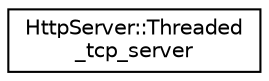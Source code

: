 digraph "Graphical Class Hierarchy"
{
  edge [fontname="Helvetica",fontsize="10",labelfontname="Helvetica",labelfontsize="10"];
  node [fontname="Helvetica",fontsize="10",shape=record];
  rankdir="LR";
  Node0 [label="HttpServer::Threaded\l_tcp_server",height=0.2,width=0.4,color="black", fillcolor="white", style="filled",URL="$classHttpServer_1_1Threaded__tcp__server.html",tooltip="A tcp threaded server. Creates a thread for each client communicating with the server. The protocol of communication (http, ftp, etc...) and taken actions depend on a function provided by the user during the initialization. "];
}
